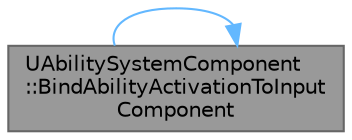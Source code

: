 digraph "UAbilitySystemComponent::BindAbilityActivationToInputComponent"
{
 // INTERACTIVE_SVG=YES
 // LATEX_PDF_SIZE
  bgcolor="transparent";
  edge [fontname=Helvetica,fontsize=10,labelfontname=Helvetica,labelfontsize=10];
  node [fontname=Helvetica,fontsize=10,shape=box,height=0.2,width=0.4];
  rankdir="LR";
  Node1 [id="Node000001",label="UAbilitySystemComponent\l::BindAbilityActivationToInput\lComponent",height=0.2,width=0.4,color="gray40", fillcolor="grey60", style="filled", fontcolor="black",tooltip="Bind to an input component with customized bindings."];
  Node1 -> Node1 [id="edge1_Node000001_Node000001",color="steelblue1",style="solid",tooltip=" "];
}

